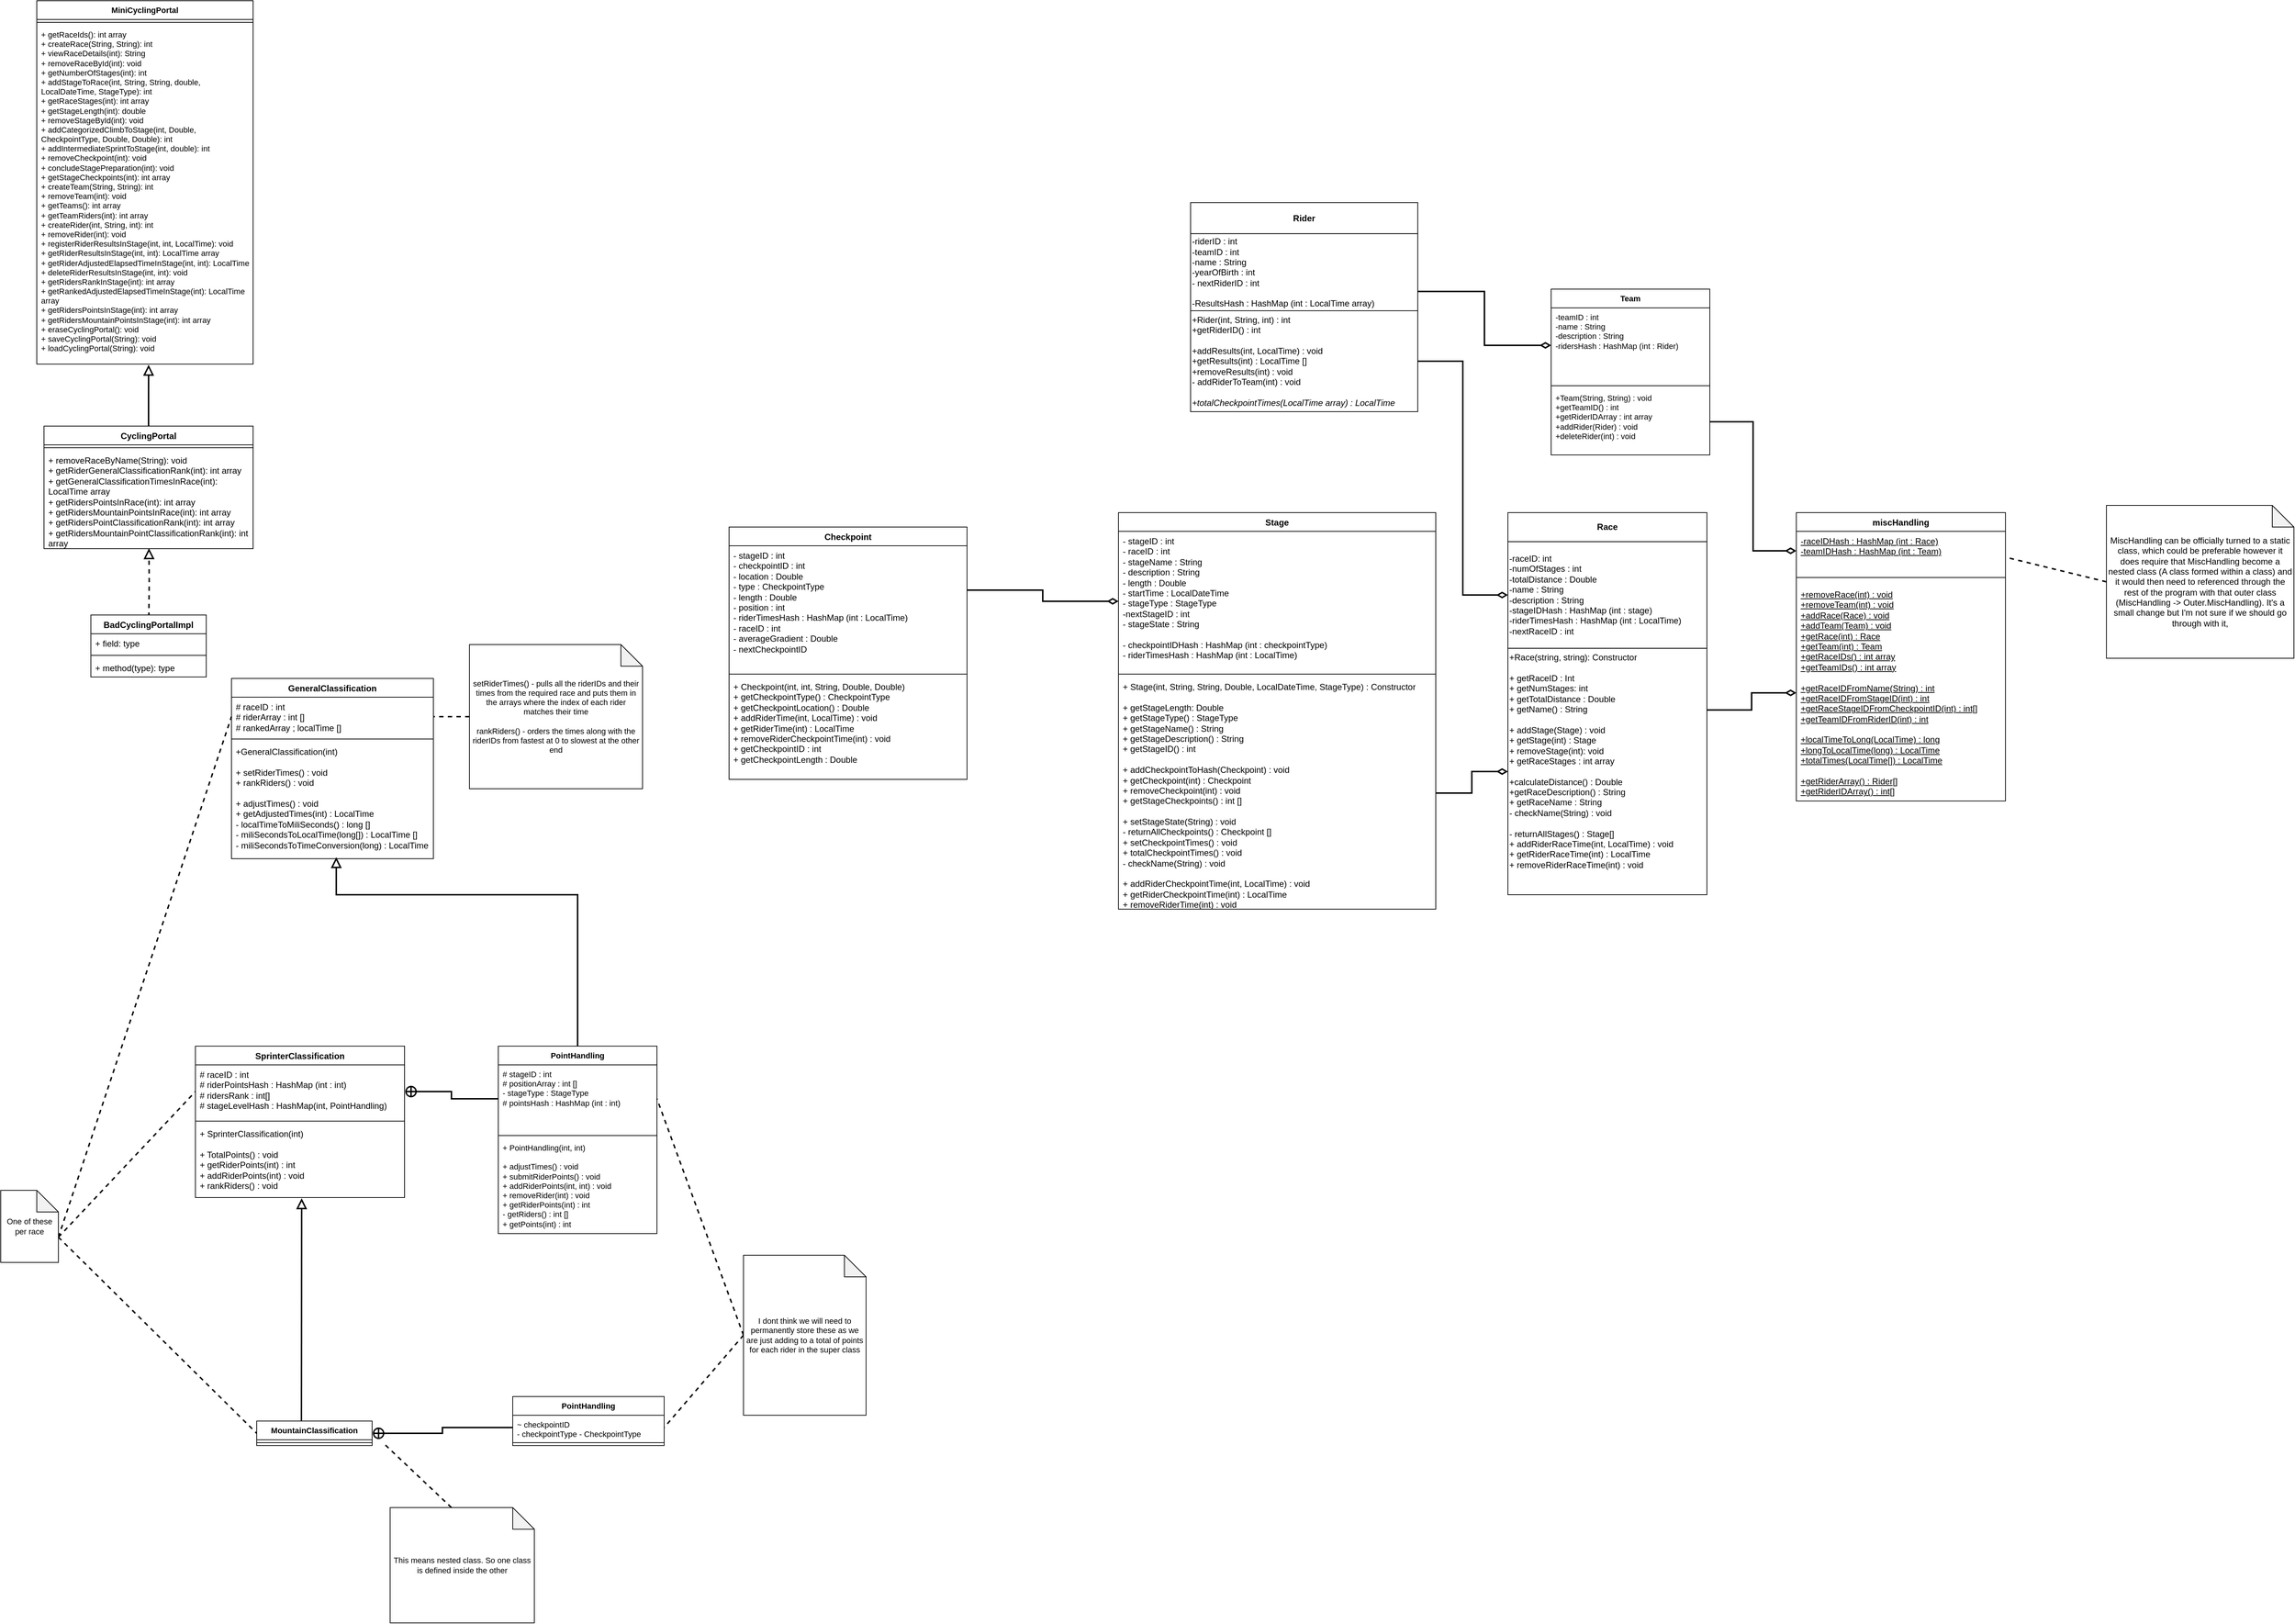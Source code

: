 <mxfile version="24.2.2" type="github">
  <diagram name="Page-1" id="q9JYpEjFwvB6e5CxQERE">
    <mxGraphModel dx="363" dy="1661" grid="1" gridSize="10" guides="1" tooltips="1" connect="1" arrows="1" fold="1" page="1" pageScale="1" pageWidth="827" pageHeight="1169" math="0" shadow="0">
      <root>
        <mxCell id="0" />
        <mxCell id="1" parent="0" />
        <mxCell id="rqDQW1-a-PWC5fzVs6pU-1" value="CyclingPortal" style="swimlane;fontStyle=1;align=center;verticalAlign=top;childLayout=stackLayout;horizontal=1;startSize=26;horizontalStack=0;resizeParent=1;resizeParentMax=0;resizeLast=0;collapsible=1;marginBottom=0;whiteSpace=wrap;html=1;" parent="1" vertex="1">
          <mxGeometry x="870" y="-120" width="290" height="170" as="geometry" />
        </mxCell>
        <mxCell id="rqDQW1-a-PWC5fzVs6pU-3" value="" style="line;strokeWidth=1;fillColor=none;align=left;verticalAlign=middle;spacingTop=-1;spacingLeft=3;spacingRight=3;rotatable=0;labelPosition=right;points=[];portConstraint=eastwest;strokeColor=inherit;" parent="rqDQW1-a-PWC5fzVs6pU-1" vertex="1">
          <mxGeometry y="26" width="290" height="8" as="geometry" />
        </mxCell>
        <mxCell id="rqDQW1-a-PWC5fzVs6pU-4" value="+ removeRaceByName(String): void&lt;br&gt;+ getRiderGeneralClassificationRank(int): int array&lt;br&gt;+ getGeneralClassificationTimesInRace(int): LocalTime array&lt;br&gt;+ getRidersPointsInRace(int): int array&lt;br&gt;+ getRidersMountainPointsInRace(int): int array&lt;br&gt;+ getRidersPointClassificationRank(int): int array&lt;br&gt;+ getRidersMountainPointClassificationRank(int): int array" style="text;strokeColor=none;fillColor=none;align=left;verticalAlign=top;spacingLeft=4;spacingRight=4;overflow=hidden;rotatable=0;points=[[0,0.5],[1,0.5]];portConstraint=eastwest;whiteSpace=wrap;html=1;" parent="rqDQW1-a-PWC5fzVs6pU-1" vertex="1">
          <mxGeometry y="34" width="290" height="136" as="geometry" />
        </mxCell>
        <mxCell id="rqDQW1-a-PWC5fzVs6pU-15" style="edgeStyle=orthogonalEdgeStyle;rounded=0;orthogonalLoop=1;jettySize=auto;html=1;strokeColor=default;strokeWidth=2;align=center;verticalAlign=middle;fontFamily=Helvetica;fontSize=11;fontColor=default;labelBackgroundColor=default;startSize=10;endArrow=block;endFill=0;endSize=10;dashed=1;entryX=0.502;entryY=0.996;entryDx=0;entryDy=0;entryPerimeter=0;exitX=0.409;exitY=-0.029;exitDx=0;exitDy=0;exitPerimeter=0;" parent="1" target="rqDQW1-a-PWC5fzVs6pU-4" edge="1">
          <mxGeometry relative="1" as="geometry">
            <mxPoint x="1000" y="96" as="targetPoint" />
            <mxPoint x="1015.44" y="144.506" as="sourcePoint" />
          </mxGeometry>
        </mxCell>
        <mxCell id="rqDQW1-a-PWC5fzVs6pU-9" value="BadCyclingPortalImpl" style="swimlane;fontStyle=1;align=center;verticalAlign=top;childLayout=stackLayout;horizontal=1;startSize=26;horizontalStack=0;resizeParent=1;resizeParentMax=0;resizeLast=0;collapsible=1;marginBottom=0;whiteSpace=wrap;html=1;" parent="1" vertex="1">
          <mxGeometry x="935" y="142" width="160" height="86" as="geometry" />
        </mxCell>
        <mxCell id="rqDQW1-a-PWC5fzVs6pU-10" value="+ field: type" style="text;strokeColor=none;fillColor=none;align=left;verticalAlign=top;spacingLeft=4;spacingRight=4;overflow=hidden;rotatable=0;points=[[0,0.5],[1,0.5]];portConstraint=eastwest;whiteSpace=wrap;html=1;" parent="rqDQW1-a-PWC5fzVs6pU-9" vertex="1">
          <mxGeometry y="26" width="160" height="26" as="geometry" />
        </mxCell>
        <mxCell id="rqDQW1-a-PWC5fzVs6pU-11" value="" style="line;strokeWidth=1;fillColor=none;align=left;verticalAlign=middle;spacingTop=-1;spacingLeft=3;spacingRight=3;rotatable=0;labelPosition=right;points=[];portConstraint=eastwest;strokeColor=inherit;" parent="rqDQW1-a-PWC5fzVs6pU-9" vertex="1">
          <mxGeometry y="52" width="160" height="8" as="geometry" />
        </mxCell>
        <mxCell id="rqDQW1-a-PWC5fzVs6pU-12" value="+ method(type): type" style="text;strokeColor=none;fillColor=none;align=left;verticalAlign=top;spacingLeft=4;spacingRight=4;overflow=hidden;rotatable=0;points=[[0,0.5],[1,0.5]];portConstraint=eastwest;whiteSpace=wrap;html=1;" parent="rqDQW1-a-PWC5fzVs6pU-9" vertex="1">
          <mxGeometry y="60" width="160" height="26" as="geometry" />
        </mxCell>
        <mxCell id="rqDQW1-a-PWC5fzVs6pU-17" value="MiniCyclingPortal" style="swimlane;fontStyle=1;align=center;verticalAlign=top;childLayout=stackLayout;horizontal=1;startSize=26;horizontalStack=0;resizeParent=1;resizeParentMax=0;resizeLast=0;collapsible=1;marginBottom=0;whiteSpace=wrap;html=1;fontFamily=Helvetica;fontSize=11;fontColor=default;labelBackgroundColor=default;" parent="1" vertex="1">
          <mxGeometry x="860" y="-710" width="300" height="504" as="geometry" />
        </mxCell>
        <mxCell id="rqDQW1-a-PWC5fzVs6pU-19" value="" style="line;strokeWidth=1;fillColor=none;align=left;verticalAlign=middle;spacingTop=-1;spacingLeft=3;spacingRight=3;rotatable=0;labelPosition=right;points=[];portConstraint=eastwest;strokeColor=inherit;fontFamily=Helvetica;fontSize=11;fontColor=default;labelBackgroundColor=default;" parent="rqDQW1-a-PWC5fzVs6pU-17" vertex="1">
          <mxGeometry y="26" width="300" height="8" as="geometry" />
        </mxCell>
        <mxCell id="rqDQW1-a-PWC5fzVs6pU-20" value="+ getRaceIds(): int array&lt;br&gt;+ createRace(String, String): int&lt;br&gt;+ viewRaceDetails(int): String&lt;br&gt;+ removeRaceById(int): void&lt;br&gt;+ getNumberOfStages(int): int&lt;br&gt;+ addStageToRace(int, String, String, double, LocalDateTime, StageType): int&lt;br&gt;+ getRaceStages(int): int array&lt;div&gt;+ getStageLength(int): double&lt;/div&gt;&lt;div&gt;+ removeStageById(int): void&lt;/div&gt;&lt;div&gt;+ addCategorizedClimbToStage(int, Double, CheckpointType, Double, Double): int&lt;/div&gt;&lt;div&gt;+ addIntermediateSprintToStage(int, double): int&lt;/div&gt;&lt;div&gt;+ removeCheckpoint(int): void&lt;/div&gt;&lt;div&gt;+ concludeStagePreparation(int): void&lt;/div&gt;&lt;div&gt;+ getStageCheckpoints(int): int array&lt;/div&gt;&lt;div&gt;+ createTeam(String, String): int&lt;/div&gt;&lt;div&gt;+ removeTeam(int): void&lt;/div&gt;&lt;div&gt;+ getTeams(): int array&lt;/div&gt;&lt;div&gt;+ getTeamRiders(int): int array&lt;/div&gt;&lt;div&gt;+ createRider(int, String, int): int&lt;/div&gt;&lt;div&gt;+ removeRider(int): void&lt;/div&gt;&lt;div&gt;+ registerRiderResultsInStage(int, int, LocalTime): void&lt;/div&gt;&lt;div&gt;+ getRiderResultsInStage(int, int): LocalTime array&lt;/div&gt;&lt;div&gt;+ getRiderAdjustedElapsedTimeInStage(int, int): LocalTime&lt;/div&gt;&lt;div&gt;+ deleteRiderResultsInStage(int, int): void&lt;/div&gt;&lt;div&gt;+ getRidersRankInStage(int): int array&lt;/div&gt;&lt;div&gt;+ getRankedAdjustedElapsedTimeInStage(int): LocalTime array&lt;/div&gt;&lt;div&gt;+ getRidersPointsInStage(int): int array&lt;/div&gt;&lt;div&gt;+ getRidersMountainPointsInStage(int): int array&lt;/div&gt;&lt;div&gt;+ eraseCyclingPortal(): void&lt;/div&gt;&lt;div&gt;+ saveCyclingPortal(String): void&lt;/div&gt;&lt;div&gt;+ loadCyclingPortal(String): void&lt;/div&gt;&lt;div&gt;&lt;br&gt;&lt;/div&gt;" style="text;strokeColor=none;fillColor=none;align=left;verticalAlign=top;spacingLeft=4;spacingRight=4;overflow=hidden;rotatable=0;points=[[0,0.5],[1,0.5]];portConstraint=eastwest;whiteSpace=wrap;html=1;fontFamily=Helvetica;fontSize=11;fontColor=default;labelBackgroundColor=default;" parent="rqDQW1-a-PWC5fzVs6pU-17" vertex="1">
          <mxGeometry y="34" width="300" height="470" as="geometry" />
        </mxCell>
        <mxCell id="rqDQW1-a-PWC5fzVs6pU-23" style="edgeStyle=orthogonalEdgeStyle;rounded=0;orthogonalLoop=1;jettySize=auto;html=1;exitX=0.5;exitY=0;exitDx=0;exitDy=0;entryX=0.517;entryY=1.002;entryDx=0;entryDy=0;entryPerimeter=0;strokeColor=default;strokeWidth=2;align=center;verticalAlign=middle;fontFamily=Helvetica;fontSize=11;fontColor=default;labelBackgroundColor=default;startSize=10;endArrow=block;endFill=0;endSize=10;" parent="1" source="rqDQW1-a-PWC5fzVs6pU-1" target="rqDQW1-a-PWC5fzVs6pU-20" edge="1">
          <mxGeometry relative="1" as="geometry" />
        </mxCell>
        <mxCell id="tfRxmP2xf75DcZiXR_N0-1" value="miscHandling" style="swimlane;fontStyle=1;align=center;verticalAlign=top;childLayout=stackLayout;horizontal=1;startSize=26;horizontalStack=0;resizeParent=1;resizeParentMax=0;resizeLast=0;collapsible=1;marginBottom=0;whiteSpace=wrap;html=1;" parent="1" vertex="1">
          <mxGeometry x="3300" width="290" height="400" as="geometry" />
        </mxCell>
        <mxCell id="tfRxmP2xf75DcZiXR_N0-2" value="&lt;u&gt;-raceIDHash : HashMap (int : Race)&lt;br&gt;-teamIDHash : HashMap (int : Team)&lt;/u&gt;" style="text;strokeColor=none;fillColor=none;align=left;verticalAlign=top;spacingLeft=4;spacingRight=4;overflow=hidden;rotatable=0;points=[[0,0.5],[1,0.5]];portConstraint=eastwest;whiteSpace=wrap;html=1;" parent="tfRxmP2xf75DcZiXR_N0-1" vertex="1">
          <mxGeometry y="26" width="290" height="54" as="geometry" />
        </mxCell>
        <mxCell id="tfRxmP2xf75DcZiXR_N0-3" value="" style="line;strokeWidth=1;fillColor=none;align=left;verticalAlign=middle;spacingTop=-1;spacingLeft=3;spacingRight=3;rotatable=0;labelPosition=right;points=[];portConstraint=eastwest;strokeColor=inherit;" parent="tfRxmP2xf75DcZiXR_N0-1" vertex="1">
          <mxGeometry y="80" width="290" height="20" as="geometry" />
        </mxCell>
        <mxCell id="tfRxmP2xf75DcZiXR_N0-4" value="&lt;div&gt;&lt;u style=&quot;background-color: initial;&quot;&gt;+removeRace(int) : void&lt;/u&gt;&lt;br&gt;&lt;/div&gt;&lt;u&gt;+removeTeam(int) : void&lt;br&gt;+addRace(Race) : void&lt;br&gt;+addTeam(Team) : void&lt;/u&gt;&lt;div&gt;&lt;u&gt;+getRace(int) : Race&lt;/u&gt;&lt;u&gt;&lt;br&gt;&lt;/u&gt;&lt;div&gt;&lt;u&gt;+getTeam(int) : Team&lt;br&gt;&lt;/u&gt;&lt;/div&gt;&lt;div&gt;&lt;u&gt;+getRaceIDs() : int array&lt;/u&gt;&lt;/div&gt;&lt;div&gt;&lt;u&gt;+getTeamIDs() : int array&lt;/u&gt;&lt;/div&gt;&lt;div&gt;&lt;u&gt;&lt;br&gt;&lt;/u&gt;&lt;/div&gt;&lt;div&gt;&lt;u&gt;+getRaceIDFromName(String) : int&lt;br&gt;&lt;/u&gt;&lt;/div&gt;&lt;div&gt;&lt;u&gt;+getRaceIDFromStageID(int) : int&lt;/u&gt;&lt;/div&gt;&lt;div&gt;&lt;u&gt;+getRaceStageIDFromCheckpointID(int) : int[]&lt;/u&gt;&lt;/div&gt;&lt;div&gt;&lt;u&gt;+getTeamIDFromRiderID(int) : int&lt;/u&gt;&lt;/div&gt;&lt;div&gt;&lt;u&gt;&lt;br&gt;&lt;/u&gt;&lt;/div&gt;&lt;div&gt;&lt;u&gt;+localTimeToLong(LocalTime) : long&lt;/u&gt;&lt;/div&gt;&lt;div&gt;&lt;u&gt;+longToLocalTime(long) : LocalTime&lt;/u&gt;&lt;/div&gt;&lt;div&gt;&lt;u&gt;+totalTimes(LocalTime[]) : LocalTime&lt;/u&gt;&lt;/div&gt;&lt;div&gt;&lt;u&gt;&lt;br&gt;&lt;/u&gt;&lt;/div&gt;&lt;div&gt;&lt;u&gt;+getRiderArray() : Rider[]&lt;/u&gt;&lt;/div&gt;&lt;div&gt;&lt;u&gt;+getRiderIDArray() : int[]&lt;/u&gt;&lt;/div&gt;&lt;div&gt;&lt;br&gt;&lt;/div&gt;&lt;/div&gt;" style="text;strokeColor=none;fillColor=none;align=left;verticalAlign=top;spacingLeft=4;spacingRight=4;overflow=hidden;rotatable=0;points=[[0,0.5],[1,0.5]];portConstraint=eastwest;whiteSpace=wrap;html=1;" parent="tfRxmP2xf75DcZiXR_N0-1" vertex="1">
          <mxGeometry y="100" width="290" height="300" as="geometry" />
        </mxCell>
        <mxCell id="tfRxmP2xf75DcZiXR_N0-5" value="" style="group" parent="1" vertex="1" connectable="0">
          <mxGeometry x="2900" width="276" height="530" as="geometry" />
        </mxCell>
        <mxCell id="tfRxmP2xf75DcZiXR_N0-6" value="&lt;b&gt;Race&lt;/b&gt;" style="rounded=0;whiteSpace=wrap;html=1;" parent="tfRxmP2xf75DcZiXR_N0-5" vertex="1">
          <mxGeometry width="276.0" height="40.345" as="geometry" />
        </mxCell>
        <mxCell id="tfRxmP2xf75DcZiXR_N0-7" value="-raceID: int&lt;br&gt;&lt;div&gt;-numOfStages : int&lt;br&gt;&lt;/div&gt;&lt;div&gt;-totalDistance : Double&lt;br&gt;&lt;/div&gt;&lt;div&gt;-name : String&lt;br&gt;&lt;/div&gt;&lt;div&gt;-description : String&lt;br&gt;&lt;/div&gt;&lt;div&gt;-stageIDHash : HashMap (int : stage)&lt;br&gt;&lt;/div&gt;&lt;div&gt;-riderTimesHash : HashMap (int : LocalTime)&lt;/div&gt;&lt;div&gt;-nextRaceID : int&lt;br&gt;&lt;/div&gt;" style="rounded=0;whiteSpace=wrap;html=1;align=left;" parent="tfRxmP2xf75DcZiXR_N0-5" vertex="1">
          <mxGeometry y="40.345" width="276.0" height="147.931" as="geometry" />
        </mxCell>
        <mxCell id="tfRxmP2xf75DcZiXR_N0-8" value="&lt;div&gt;&lt;br&gt;&lt;/div&gt;+Race(string, string): Constructor&lt;div&gt;&lt;br&gt;&lt;div align=&quot;left&quot;&gt;+ getRaceID : Int &lt;br&gt;&lt;/div&gt;&lt;div align=&quot;left&quot;&gt;+ getNumStages: int&lt;/div&gt;&lt;div align=&quot;left&quot;&gt;+ getTotalDistance : Double&lt;br&gt;&lt;/div&gt;&lt;div align=&quot;left&quot;&gt;+ getName() : String&lt;/div&gt;&lt;div align=&quot;left&quot;&gt;&lt;br&gt;&lt;/div&gt;&lt;div&gt;+ addStage(Stage) : void&lt;br&gt;&lt;/div&gt;&lt;div&gt;+ getStage(int) : Stage&lt;/div&gt;&lt;div&gt;+ removeStage(int): void&lt;br&gt;&lt;/div&gt;&lt;div&gt;+ getRaceStages : int array&lt;/div&gt;&lt;div&gt;&lt;br&gt;&lt;/div&gt;&lt;div&gt;+calculateDistance() : Double&lt;/div&gt;&lt;div&gt;+getRaceDescription() : String&lt;/div&gt;&lt;div&gt;+ getRaceName : String&lt;/div&gt;&lt;div&gt;- checkName(String) : void&lt;/div&gt;&lt;div&gt;&lt;br&gt;&lt;/div&gt;&lt;div&gt;- returnAllStages() : Stage[]&lt;br&gt;&lt;/div&gt;&lt;div&gt;+ addRiderRaceTime(int, LocalTime) : void&lt;/div&gt;&lt;div&gt;+ getRiderRaceTime(int) : LocalTime&lt;/div&gt;&lt;div&gt;+ removeRiderRaceTime(int) : void&lt;/div&gt;&lt;div&gt;&lt;br&gt;&lt;/div&gt;&lt;div&gt;&lt;br&gt;&lt;/div&gt;&lt;div&gt;&lt;br&gt;&lt;/div&gt;&lt;/div&gt;" style="rounded=0;whiteSpace=wrap;html=1;align=left;" parent="tfRxmP2xf75DcZiXR_N0-5" vertex="1">
          <mxGeometry y="188.28" width="276" height="341.72" as="geometry" />
        </mxCell>
        <mxCell id="tfRxmP2xf75DcZiXR_N0-10" value="Stage" style="swimlane;fontStyle=1;align=center;verticalAlign=top;childLayout=stackLayout;horizontal=1;startSize=26;horizontalStack=0;resizeParent=1;resizeParentMax=0;resizeLast=0;collapsible=1;marginBottom=0;whiteSpace=wrap;html=1;" parent="1" vertex="1">
          <mxGeometry x="2360" width="440" height="550" as="geometry" />
        </mxCell>
        <mxCell id="tfRxmP2xf75DcZiXR_N0-11" value="&lt;div&gt;- stageID : int&lt;br&gt;&lt;/div&gt;&lt;div&gt;- raceID : int&lt;br&gt;&lt;/div&gt;&lt;div&gt;- stageName : String&lt;br&gt;&lt;/div&gt;&lt;div&gt;- description : String&lt;br&gt;&lt;/div&gt;&lt;div&gt;- length : Double&lt;br&gt;&lt;/div&gt;&lt;div&gt;- startTime : LocalDateTime&lt;br&gt;&lt;/div&gt;&lt;div&gt;- stageType : StageType&lt;/div&gt;&lt;div&gt;-nextStageID : int&lt;/div&gt;&lt;div&gt;- stageState : String&lt;br&gt;&lt;/div&gt;&lt;div&gt;&lt;br&gt;&lt;/div&gt;&lt;div&gt;- checkpointIDHash : HashMap (int : checkpointType)&lt;br&gt;&lt;/div&gt;&lt;div&gt;- riderTimesHash : HashMap (int : LocalTime)&lt;/div&gt;" style="text;strokeColor=none;fillColor=none;align=left;verticalAlign=top;spacingLeft=4;spacingRight=4;overflow=hidden;rotatable=0;points=[[0,0.5],[1,0.5]];portConstraint=eastwest;whiteSpace=wrap;html=1;" parent="tfRxmP2xf75DcZiXR_N0-10" vertex="1">
          <mxGeometry y="26" width="440" height="194" as="geometry" />
        </mxCell>
        <mxCell id="tfRxmP2xf75DcZiXR_N0-12" value="" style="line;strokeWidth=1;fillColor=none;align=left;verticalAlign=middle;spacingTop=-1;spacingLeft=3;spacingRight=3;rotatable=0;labelPosition=right;points=[];portConstraint=eastwest;strokeColor=inherit;" parent="tfRxmP2xf75DcZiXR_N0-10" vertex="1">
          <mxGeometry y="220" width="440" height="8" as="geometry" />
        </mxCell>
        <mxCell id="tfRxmP2xf75DcZiXR_N0-13" value="&lt;div&gt;+ Stage(int, String, String, Double, LocalDateTime, StageType) : Constructor&lt;/div&gt;&lt;div&gt;&lt;br&gt;&lt;/div&gt;&lt;div&gt;+ getStageLength: Double&lt;/div&gt;&lt;div&gt;+ getStageType() : StageType&lt;/div&gt;&lt;div&gt;+ getStageName() : String&lt;/div&gt;&lt;div&gt;+ getStageDescription() : String&lt;/div&gt;&lt;div&gt;+ getStageID() : int&lt;br&gt;&lt;/div&gt;&lt;div&gt;&lt;br&gt;&lt;/div&gt;&lt;div&gt;+ addCheckpointToHash(Checkpoint) : void&lt;/div&gt;&lt;div&gt;+ getCheckpoint(int) : Checkpoint&lt;/div&gt;&lt;div&gt;+ removeCheckpoint(int) : void&lt;/div&gt;&lt;div&gt;+ getStageCheckpoints() : int []&lt;/div&gt;&lt;div&gt;&lt;br&gt;&lt;/div&gt;&lt;div&gt;+ setStageState(String) : void&lt;br&gt;&lt;/div&gt;&lt;div&gt;- returnAllCheckpoints() : Checkpoint []&lt;/div&gt;&lt;div&gt;+ setCheckpointTimes() : void&lt;/div&gt;&lt;div&gt;+ totalCheckpointTimes() : void&lt;/div&gt;&lt;div&gt;- checkName(String) : void&lt;br&gt;&lt;div&gt;&lt;br&gt;&lt;/div&gt;&lt;div&gt;+ addRiderCheckpointTime(int, LocalTime) : void&lt;/div&gt;&lt;div&gt;+ getRiderCheckpointTime(int) : LocalTime&lt;/div&gt;&lt;div&gt;+ removeRiderTime(int) : void&lt;/div&gt;&lt;/div&gt;" style="text;strokeColor=none;fillColor=none;align=left;verticalAlign=top;spacingLeft=4;spacingRight=4;overflow=hidden;rotatable=0;points=[[0,0.5],[1,0.5]];portConstraint=eastwest;whiteSpace=wrap;html=1;" parent="tfRxmP2xf75DcZiXR_N0-10" vertex="1">
          <mxGeometry y="228" width="440" height="322" as="geometry" />
        </mxCell>
        <mxCell id="tfRxmP2xf75DcZiXR_N0-14" style="edgeStyle=orthogonalEdgeStyle;rounded=0;orthogonalLoop=1;jettySize=auto;html=1;exitX=1;exitY=0.5;exitDx=0;exitDy=0;entryX=0;entryY=0.5;entryDx=0;entryDy=0;strokeColor=default;strokeWidth=2;align=center;verticalAlign=middle;fontFamily=Helvetica;fontSize=11;fontColor=default;labelBackgroundColor=default;startSize=10;endArrow=diamondThin;endFill=0;endSize=10;" parent="1" source="tfRxmP2xf75DcZiXR_N0-13" target="tfRxmP2xf75DcZiXR_N0-8" edge="1">
          <mxGeometry relative="1" as="geometry" />
        </mxCell>
        <mxCell id="tfRxmP2xf75DcZiXR_N0-22" style="edgeStyle=orthogonalEdgeStyle;rounded=0;orthogonalLoop=1;jettySize=auto;html=1;exitX=1;exitY=0.25;exitDx=0;exitDy=0;entryX=0;entryY=0.5;entryDx=0;entryDy=0;strokeColor=default;strokeWidth=2;align=center;verticalAlign=middle;fontFamily=Helvetica;fontSize=11;fontColor=default;labelBackgroundColor=default;startSize=10;endArrow=diamondThin;endFill=0;endSize=10;" parent="1" source="tfRxmP2xf75DcZiXR_N0-24" target="tfRxmP2xf75DcZiXR_N0-11" edge="1">
          <mxGeometry relative="1" as="geometry">
            <mxPoint x="2157" y="52.5" as="sourcePoint" />
          </mxGeometry>
        </mxCell>
        <mxCell id="tfRxmP2xf75DcZiXR_N0-24" value="Checkpoint" style="swimlane;fontStyle=1;align=center;verticalAlign=top;childLayout=stackLayout;horizontal=1;startSize=26;horizontalStack=0;resizeParent=1;resizeParentMax=0;resizeLast=0;collapsible=1;marginBottom=0;whiteSpace=wrap;html=1;" parent="1" vertex="1">
          <mxGeometry x="1820" y="20" width="330" height="350" as="geometry" />
        </mxCell>
        <mxCell id="tfRxmP2xf75DcZiXR_N0-25" value="&lt;div&gt;- stageID : int&lt;br&gt;&lt;/div&gt;&lt;div&gt;- checkpointID : int&lt;br&gt;&lt;/div&gt;&lt;div&gt;- location : Double&lt;br&gt;&lt;/div&gt;&lt;div&gt;- type : CheckpointType&lt;br&gt;&lt;/div&gt;&lt;div&gt;- length : Double&lt;/div&gt;&lt;div&gt;- position : int&lt;/div&gt;&lt;div&gt;- riderTimesHash : HashMap (int : LocalTime)&lt;/div&gt;&lt;div&gt;- raceID : int&lt;/div&gt;&lt;div&gt;- averageGradient : Double &lt;br&gt;&lt;/div&gt;&lt;div&gt;- nextCheckpointID&lt;br&gt;&lt;/div&gt;" style="text;strokeColor=none;fillColor=none;align=left;verticalAlign=top;spacingLeft=4;spacingRight=4;overflow=hidden;rotatable=0;points=[[0,0.5],[1,0.5]];portConstraint=eastwest;whiteSpace=wrap;html=1;" parent="tfRxmP2xf75DcZiXR_N0-24" vertex="1">
          <mxGeometry y="26" width="330" height="174" as="geometry" />
        </mxCell>
        <mxCell id="tfRxmP2xf75DcZiXR_N0-26" value="" style="line;strokeWidth=1;fillColor=none;align=left;verticalAlign=middle;spacingTop=-1;spacingLeft=3;spacingRight=3;rotatable=0;labelPosition=right;points=[];portConstraint=eastwest;strokeColor=inherit;" parent="tfRxmP2xf75DcZiXR_N0-24" vertex="1">
          <mxGeometry y="200" width="330" height="8" as="geometry" />
        </mxCell>
        <mxCell id="tfRxmP2xf75DcZiXR_N0-27" value="+ Checkpoint(int, int, String, Double, Double)&lt;div&gt;+ getCheckpointType() : CheckpointType&lt;/div&gt;&lt;div&gt;+ getCheckpointLocation() : Double&lt;/div&gt;&lt;div&gt;+ addRiderTime(int, LocalTime) : void&lt;/div&gt;&lt;div&gt;+ getRiderTime(int) : LocalTime&lt;/div&gt;&lt;div&gt;+ removeRiderCheckpointTime(int) : void&lt;/div&gt;&lt;div&gt;+ getCheckpointID : int&lt;/div&gt;&lt;div&gt;+ getCheckpointLength : Double&lt;/div&gt;&lt;div&gt;&lt;br&gt;&lt;/div&gt;" style="text;strokeColor=none;fillColor=none;align=left;verticalAlign=top;spacingLeft=4;spacingRight=4;overflow=hidden;rotatable=0;points=[[0,0.5],[1,0.5]];portConstraint=eastwest;whiteSpace=wrap;html=1;" parent="tfRxmP2xf75DcZiXR_N0-24" vertex="1">
          <mxGeometry y="208" width="330" height="142" as="geometry" />
        </mxCell>
        <mxCell id="tfRxmP2xf75DcZiXR_N0-30" value="" style="group" parent="1" vertex="1" connectable="0">
          <mxGeometry x="2460" y="-430" width="315" height="400" as="geometry" />
        </mxCell>
        <mxCell id="tfRxmP2xf75DcZiXR_N0-31" value="&lt;b&gt;Rider&lt;/b&gt;" style="rounded=0;whiteSpace=wrap;html=1;" parent="tfRxmP2xf75DcZiXR_N0-30" vertex="1">
          <mxGeometry width="315" height="43.125" as="geometry" />
        </mxCell>
        <mxCell id="tfRxmP2xf75DcZiXR_N0-32" value="-riderID : int&lt;div&gt;-teamID : int&lt;/div&gt;&lt;div&gt;-name : String&lt;/div&gt;&lt;div&gt;-yearOfBirth : int&lt;/div&gt;&lt;div&gt;- nextRiderID : int&lt;br&gt;&lt;/div&gt;&lt;div&gt;&lt;br&gt;&lt;/div&gt;-ResultsHash : HashMap (int : LocalTime array) " style="rounded=0;whiteSpace=wrap;html=1;align=left;" parent="tfRxmP2xf75DcZiXR_N0-30" vertex="1">
          <mxGeometry y="43.13" width="315" height="106.87" as="geometry" />
        </mxCell>
        <mxCell id="tfRxmP2xf75DcZiXR_N0-33" value="&lt;div align=&quot;left&quot;&gt;+Rider(int, String, int) : int&lt;br&gt;&lt;/div&gt;&lt;div align=&quot;left&quot;&gt;+getRiderID() : int&lt;/div&gt;&lt;div align=&quot;left&quot;&gt;&lt;br&gt;&lt;/div&gt;+addResults(int, LocalTime) : void&lt;br&gt;+getResults(int) : LocalTime []&lt;div&gt;&lt;div&gt;+removeResults(int) : void&lt;/div&gt;&lt;div&gt;- addRiderToTeam(int) : void&lt;br&gt;&lt;/div&gt;&lt;div&gt;&lt;br&gt;&lt;/div&gt;&lt;div&gt;&lt;i&gt;+totalCheckpointTimes(LocalTime array) : LocalTime&lt;/i&gt;&lt;/div&gt;&lt;/div&gt;" style="rounded=0;whiteSpace=wrap;html=1;align=left;" parent="tfRxmP2xf75DcZiXR_N0-30" vertex="1">
          <mxGeometry y="150" width="315" height="140" as="geometry" />
        </mxCell>
        <mxCell id="tfRxmP2xf75DcZiXR_N0-35" value="Team" style="swimlane;fontStyle=1;align=center;verticalAlign=top;childLayout=stackLayout;horizontal=1;startSize=26;horizontalStack=0;resizeParent=1;resizeParentMax=0;resizeLast=0;collapsible=1;marginBottom=0;whiteSpace=wrap;html=1;fontFamily=Helvetica;fontSize=11;fontColor=default;labelBackgroundColor=default;" parent="1" vertex="1">
          <mxGeometry x="2960" y="-310" width="220" height="230" as="geometry" />
        </mxCell>
        <mxCell id="tfRxmP2xf75DcZiXR_N0-36" value="-teamID : int&lt;br&gt;-name : String&lt;br&gt;-description : String&lt;br&gt;-ridersHash : HashMap (int : Rider)&lt;br&gt;&lt;div&gt;&lt;br&gt;&lt;/div&gt;" style="text;strokeColor=none;fillColor=none;align=left;verticalAlign=top;spacingLeft=4;spacingRight=4;overflow=hidden;rotatable=0;points=[[0,0.5],[1,0.5]];portConstraint=eastwest;whiteSpace=wrap;html=1;fontFamily=Helvetica;fontSize=11;fontColor=default;labelBackgroundColor=default;" parent="tfRxmP2xf75DcZiXR_N0-35" vertex="1">
          <mxGeometry y="26" width="220" height="104" as="geometry" />
        </mxCell>
        <mxCell id="tfRxmP2xf75DcZiXR_N0-37" value="" style="line;strokeWidth=1;fillColor=none;align=left;verticalAlign=middle;spacingTop=-1;spacingLeft=3;spacingRight=3;rotatable=0;labelPosition=right;points=[];portConstraint=eastwest;strokeColor=inherit;fontFamily=Helvetica;fontSize=11;fontColor=default;labelBackgroundColor=default;" parent="tfRxmP2xf75DcZiXR_N0-35" vertex="1">
          <mxGeometry y="130" width="220" height="8" as="geometry" />
        </mxCell>
        <mxCell id="tfRxmP2xf75DcZiXR_N0-38" value="+Team(String, String) : void&lt;div&gt;+getTeamID() : int&lt;br&gt;+getRiderIDArray : int array&lt;br&gt;+addRider(Rider) : void&lt;br&gt;+deleteRider(int) : void&lt;div&gt;&lt;br&gt;&lt;/div&gt;&lt;/div&gt;" style="text;strokeColor=none;fillColor=none;align=left;verticalAlign=top;spacingLeft=4;spacingRight=4;overflow=hidden;rotatable=0;points=[[0,0.5],[1,0.5]];portConstraint=eastwest;whiteSpace=wrap;html=1;fontFamily=Helvetica;fontSize=11;fontColor=default;labelBackgroundColor=default;" parent="tfRxmP2xf75DcZiXR_N0-35" vertex="1">
          <mxGeometry y="138" width="220" height="92" as="geometry" />
        </mxCell>
        <mxCell id="tfRxmP2xf75DcZiXR_N0-39" style="edgeStyle=orthogonalEdgeStyle;rounded=0;orthogonalLoop=1;jettySize=auto;html=1;exitX=1;exitY=0.75;exitDx=0;exitDy=0;entryX=0;entryY=0.5;entryDx=0;entryDy=0;strokeColor=default;strokeWidth=2;align=center;verticalAlign=middle;fontFamily=Helvetica;fontSize=11;fontColor=default;labelBackgroundColor=default;startSize=10;endArrow=diamondThin;endFill=0;endSize=10;" parent="1" source="tfRxmP2xf75DcZiXR_N0-32" target="tfRxmP2xf75DcZiXR_N0-36" edge="1">
          <mxGeometry relative="1" as="geometry" />
        </mxCell>
        <mxCell id="tfRxmP2xf75DcZiXR_N0-42" style="edgeStyle=orthogonalEdgeStyle;rounded=0;orthogonalLoop=1;jettySize=auto;html=1;exitX=1;exitY=0.25;exitDx=0;exitDy=0;entryX=0;entryY=0.5;entryDx=0;entryDy=0;strokeColor=default;strokeWidth=2;align=center;verticalAlign=middle;fontFamily=Helvetica;fontSize=11;fontColor=default;labelBackgroundColor=default;startSize=10;endArrow=diamondThin;endFill=0;endSize=10;" parent="1" source="tfRxmP2xf75DcZiXR_N0-8" target="tfRxmP2xf75DcZiXR_N0-4" edge="1">
          <mxGeometry relative="1" as="geometry" />
        </mxCell>
        <mxCell id="tfRxmP2xf75DcZiXR_N0-43" style="edgeStyle=orthogonalEdgeStyle;rounded=0;orthogonalLoop=1;jettySize=auto;html=1;exitX=1;exitY=0.5;exitDx=0;exitDy=0;strokeColor=default;strokeWidth=2;align=center;verticalAlign=middle;fontFamily=Helvetica;fontSize=11;fontColor=default;labelBackgroundColor=default;startSize=10;endArrow=diamondThin;endFill=0;endSize=10;entryX=0;entryY=0.5;entryDx=0;entryDy=0;" parent="1" source="tfRxmP2xf75DcZiXR_N0-33" target="tfRxmP2xf75DcZiXR_N0-7" edge="1">
          <mxGeometry relative="1" as="geometry">
            <mxPoint x="2870.0" y="60" as="targetPoint" />
          </mxGeometry>
        </mxCell>
        <mxCell id="tfRxmP2xf75DcZiXR_N0-44" style="edgeStyle=orthogonalEdgeStyle;rounded=0;orthogonalLoop=1;jettySize=auto;html=1;exitX=1;exitY=0.5;exitDx=0;exitDy=0;entryX=0;entryY=0.5;entryDx=0;entryDy=0;strokeColor=default;strokeWidth=2;align=center;verticalAlign=middle;fontFamily=Helvetica;fontSize=11;fontColor=default;labelBackgroundColor=default;startSize=10;endArrow=diamondThin;endFill=0;endSize=10;" parent="1" source="tfRxmP2xf75DcZiXR_N0-38" target="tfRxmP2xf75DcZiXR_N0-2" edge="1">
          <mxGeometry relative="1" as="geometry" />
        </mxCell>
        <mxCell id="mWGUqCNX3oqDIndH8GYK-1" value="MiscHandling can be officially turned to a static class, which could be preferable however it does require that MiscHandling become a nested class (A class formed within a class) and it would then need to referenced through the rest of the program with that outer class (MiscHandling -&amp;gt; Outer.MiscHandling). It&#39;s a small change but I&#39;m not sure if we should go through with it," style="shape=note;whiteSpace=wrap;html=1;backgroundOutline=1;darkOpacity=0.05;" parent="1" vertex="1">
          <mxGeometry x="3730" y="-10" width="260" height="212" as="geometry" />
        </mxCell>
        <mxCell id="mWGUqCNX3oqDIndH8GYK-3" style="rounded=0;orthogonalLoop=1;jettySize=auto;html=1;exitX=0;exitY=0.5;exitDx=0;exitDy=0;exitPerimeter=0;entryX=1.01;entryY=0.676;entryDx=0;entryDy=0;entryPerimeter=0;strokeColor=default;strokeWidth=2;align=center;verticalAlign=middle;fontFamily=Helvetica;fontSize=11;fontColor=default;labelBackgroundColor=default;startSize=10;endArrow=none;endFill=0;endSize=10;dashed=1;" parent="1" source="mWGUqCNX3oqDIndH8GYK-1" target="tfRxmP2xf75DcZiXR_N0-2" edge="1">
          <mxGeometry relative="1" as="geometry" />
        </mxCell>
        <mxCell id="award6y_DOidWldGOrNe-6" value="SprinterClassification" style="swimlane;fontStyle=1;align=center;verticalAlign=top;childLayout=stackLayout;horizontal=1;startSize=26;horizontalStack=0;resizeParent=1;resizeParentMax=0;resizeLast=0;collapsible=1;marginBottom=0;whiteSpace=wrap;html=1;" parent="1" vertex="1">
          <mxGeometry x="1080" y="740" width="290" height="210" as="geometry" />
        </mxCell>
        <mxCell id="award6y_DOidWldGOrNe-7" value="&lt;div&gt;# raceID : int&lt;/div&gt;# riderPointsHash : HashMap (int : int)&lt;div&gt;# ridersRank : int[]&lt;/div&gt;&lt;div&gt;# stageLevelHash : HashMap(int, PointHandling)&lt;br&gt;&lt;/div&gt;" style="text;strokeColor=none;fillColor=none;align=left;verticalAlign=top;spacingLeft=4;spacingRight=4;overflow=hidden;rotatable=0;points=[[0,0.5],[1,0.5]];portConstraint=eastwest;whiteSpace=wrap;html=1;" parent="award6y_DOidWldGOrNe-6" vertex="1">
          <mxGeometry y="26" width="290" height="74" as="geometry" />
        </mxCell>
        <mxCell id="award6y_DOidWldGOrNe-8" value="" style="line;strokeWidth=1;fillColor=none;align=left;verticalAlign=middle;spacingTop=-1;spacingLeft=3;spacingRight=3;rotatable=0;labelPosition=right;points=[];portConstraint=eastwest;strokeColor=inherit;" parent="award6y_DOidWldGOrNe-6" vertex="1">
          <mxGeometry y="100" width="290" height="8" as="geometry" />
        </mxCell>
        <mxCell id="award6y_DOidWldGOrNe-9" value="&lt;div&gt;+ SprinterClassification(int)&lt;br&gt;&lt;/div&gt;&lt;div&gt;&lt;br&gt;&lt;/div&gt;&lt;div&gt;+ TotalPoints() : void&lt;/div&gt;&lt;div&gt;+ getRiderPoints(int) : int&lt;/div&gt;&lt;div&gt;+ addRiderPoints(int) : void&lt;/div&gt;+ rankRiders() : void" style="text;strokeColor=none;fillColor=none;align=left;verticalAlign=top;spacingLeft=4;spacingRight=4;overflow=hidden;rotatable=0;points=[[0,0.5],[1,0.5]];portConstraint=eastwest;whiteSpace=wrap;html=1;" parent="award6y_DOidWldGOrNe-6" vertex="1">
          <mxGeometry y="108" width="290" height="102" as="geometry" />
        </mxCell>
        <mxCell id="award6y_DOidWldGOrNe-10" style="edgeStyle=orthogonalEdgeStyle;rounded=0;orthogonalLoop=1;jettySize=auto;html=1;exitX=0.5;exitY=0;exitDx=0;exitDy=0;entryX=0.519;entryY=0.987;entryDx=0;entryDy=0;entryPerimeter=0;strokeColor=default;strokeWidth=2;align=center;verticalAlign=middle;fontFamily=Helvetica;fontSize=11;fontColor=default;labelBackgroundColor=default;startSize=10;endArrow=block;endFill=0;endSize=10;" parent="1" source="award6y_DOidWldGOrNe-16" target="award6y_DOidWldGOrNe-4" edge="1">
          <mxGeometry relative="1" as="geometry">
            <Array as="points">
              <mxPoint x="1610" y="530" />
              <mxPoint x="1275" y="530" />
            </Array>
          </mxGeometry>
        </mxCell>
        <mxCell id="award6y_DOidWldGOrNe-11" value="MountainClassification" style="swimlane;fontStyle=1;align=center;verticalAlign=top;childLayout=stackLayout;horizontal=1;startSize=26;horizontalStack=0;resizeParent=1;resizeParentMax=0;resizeLast=0;collapsible=1;marginBottom=0;whiteSpace=wrap;html=1;fontFamily=Helvetica;fontSize=11;fontColor=default;labelBackgroundColor=default;" parent="1" vertex="1">
          <mxGeometry x="1165" y="1260" width="160" height="34" as="geometry" />
        </mxCell>
        <mxCell id="award6y_DOidWldGOrNe-13" value="" style="line;strokeWidth=1;fillColor=none;align=left;verticalAlign=middle;spacingTop=-1;spacingLeft=3;spacingRight=3;rotatable=0;labelPosition=right;points=[];portConstraint=eastwest;strokeColor=inherit;fontFamily=Helvetica;fontSize=11;fontColor=default;labelBackgroundColor=default;" parent="award6y_DOidWldGOrNe-11" vertex="1">
          <mxGeometry y="26" width="160" height="8" as="geometry" />
        </mxCell>
        <mxCell id="award6y_DOidWldGOrNe-16" value="PointHandling" style="swimlane;fontStyle=1;align=center;verticalAlign=top;childLayout=stackLayout;horizontal=1;startSize=26;horizontalStack=0;resizeParent=1;resizeParentMax=0;resizeLast=0;collapsible=1;marginBottom=0;whiteSpace=wrap;html=1;fontFamily=Helvetica;fontSize=11;fontColor=default;labelBackgroundColor=default;" parent="1" vertex="1">
          <mxGeometry x="1500" y="740" width="220" height="260" as="geometry" />
        </mxCell>
        <mxCell id="award6y_DOidWldGOrNe-17" value="# stageID : int&lt;div&gt;# positionArray : int [] &lt;br&gt;&lt;/div&gt;&lt;div&gt;- stageType : StageType&lt;/div&gt;&lt;div&gt;# pointsHash : HashMap (int : int)&lt;/div&gt;" style="text;strokeColor=none;fillColor=none;align=left;verticalAlign=top;spacingLeft=4;spacingRight=4;overflow=hidden;rotatable=0;points=[[0,0.5],[1,0.5]];portConstraint=eastwest;whiteSpace=wrap;html=1;fontFamily=Helvetica;fontSize=11;fontColor=default;labelBackgroundColor=default;" parent="award6y_DOidWldGOrNe-16" vertex="1">
          <mxGeometry y="26" width="220" height="94" as="geometry" />
        </mxCell>
        <mxCell id="award6y_DOidWldGOrNe-18" value="" style="line;strokeWidth=1;fillColor=none;align=left;verticalAlign=middle;spacingTop=-1;spacingLeft=3;spacingRight=3;rotatable=0;labelPosition=right;points=[];portConstraint=eastwest;strokeColor=inherit;fontFamily=Helvetica;fontSize=11;fontColor=default;labelBackgroundColor=default;" parent="award6y_DOidWldGOrNe-16" vertex="1">
          <mxGeometry y="120" width="220" height="8" as="geometry" />
        </mxCell>
        <mxCell id="award6y_DOidWldGOrNe-19" value="&lt;div&gt;+ PointHandling(int, int)&lt;br&gt;&lt;/div&gt;&lt;div&gt;&lt;br&gt;&lt;/div&gt;&lt;div&gt;+ adjustTimes() : void&lt;/div&gt;&lt;div&gt;+ submitRiderPoints() : void&lt;br&gt;&lt;div&gt;&lt;div&gt;+ addRiderPoints(int, int) : void&lt;div&gt;+ removeRider(int) : void&lt;/div&gt;&lt;/div&gt;&lt;/div&gt;&lt;div&gt;+ getRiderPoints(int) : int&lt;/div&gt;&lt;div&gt;- getRiders() : int []&lt;/div&gt;&lt;div&gt;+ getPoints(int) : int&lt;br&gt;&lt;/div&gt;&lt;/div&gt;" style="text;strokeColor=none;fillColor=none;align=left;verticalAlign=top;spacingLeft=4;spacingRight=4;overflow=hidden;rotatable=0;points=[[0,0.5],[1,0.5]];portConstraint=eastwest;whiteSpace=wrap;html=1;fontFamily=Helvetica;fontSize=11;fontColor=default;labelBackgroundColor=default;" parent="award6y_DOidWldGOrNe-16" vertex="1">
          <mxGeometry y="128" width="220" height="132" as="geometry" />
        </mxCell>
        <mxCell id="award6y_DOidWldGOrNe-21" style="edgeStyle=orthogonalEdgeStyle;rounded=0;orthogonalLoop=1;jettySize=auto;html=1;exitX=0;exitY=0.5;exitDx=0;exitDy=0;entryX=1;entryY=0.5;entryDx=0;entryDy=0;strokeColor=default;strokeWidth=2;align=center;verticalAlign=middle;fontFamily=Helvetica;fontSize=11;fontColor=default;labelBackgroundColor=default;startSize=10;endArrow=circlePlus;endFill=0;endSize=5;" parent="1" source="award6y_DOidWldGOrNe-17" target="award6y_DOidWldGOrNe-7" edge="1">
          <mxGeometry relative="1" as="geometry" />
        </mxCell>
        <mxCell id="award6y_DOidWldGOrNe-22" value="PointHandling" style="swimlane;fontStyle=1;align=center;verticalAlign=top;childLayout=stackLayout;horizontal=1;startSize=26;horizontalStack=0;resizeParent=1;resizeParentMax=0;resizeLast=0;collapsible=1;marginBottom=0;whiteSpace=wrap;html=1;fontFamily=Helvetica;fontSize=11;fontColor=default;labelBackgroundColor=default;" parent="1" vertex="1">
          <mxGeometry x="1520" y="1226" width="210" height="68" as="geometry" />
        </mxCell>
        <mxCell id="award6y_DOidWldGOrNe-23" value="~ checkpointID&lt;div&gt;- checkpointType - CheckpointType&lt;/div&gt;" style="text;strokeColor=none;fillColor=none;align=left;verticalAlign=top;spacingLeft=4;spacingRight=4;overflow=hidden;rotatable=0;points=[[0,0.5],[1,0.5]];portConstraint=eastwest;whiteSpace=wrap;html=1;fontFamily=Helvetica;fontSize=11;fontColor=default;labelBackgroundColor=default;" parent="award6y_DOidWldGOrNe-22" vertex="1">
          <mxGeometry y="26" width="210" height="34" as="geometry" />
        </mxCell>
        <mxCell id="award6y_DOidWldGOrNe-24" value="" style="line;strokeWidth=1;fillColor=none;align=left;verticalAlign=middle;spacingTop=-1;spacingLeft=3;spacingRight=3;rotatable=0;labelPosition=right;points=[];portConstraint=eastwest;strokeColor=inherit;fontFamily=Helvetica;fontSize=11;fontColor=default;labelBackgroundColor=default;" parent="award6y_DOidWldGOrNe-22" vertex="1">
          <mxGeometry y="60" width="210" height="8" as="geometry" />
        </mxCell>
        <mxCell id="award6y_DOidWldGOrNe-26" style="edgeStyle=orthogonalEdgeStyle;rounded=0;orthogonalLoop=1;jettySize=auto;html=1;exitX=0;exitY=0.5;exitDx=0;exitDy=0;entryX=1;entryY=0.5;entryDx=0;entryDy=0;strokeColor=default;strokeWidth=2;align=center;verticalAlign=middle;fontFamily=Helvetica;fontSize=11;fontColor=default;labelBackgroundColor=default;startSize=10;endArrow=circlePlus;endFill=0;endSize=5;" parent="1" source="award6y_DOidWldGOrNe-23" target="award6y_DOidWldGOrNe-11" edge="1">
          <mxGeometry relative="1" as="geometry">
            <mxPoint x="1380" y="549" as="targetPoint" />
          </mxGeometry>
        </mxCell>
        <mxCell id="award6y_DOidWldGOrNe-28" style="edgeStyle=none;rounded=0;orthogonalLoop=1;jettySize=auto;html=1;exitX=0;exitY=0.5;exitDx=0;exitDy=0;exitPerimeter=0;entryX=1;entryY=0.5;entryDx=0;entryDy=0;dashed=1;strokeColor=default;strokeWidth=2;align=center;verticalAlign=middle;fontFamily=Helvetica;fontSize=11;fontColor=default;labelBackgroundColor=default;startSize=10;endArrow=none;endFill=0;endSize=10;" parent="1" source="award6y_DOidWldGOrNe-27" target="award6y_DOidWldGOrNe-2" edge="1">
          <mxGeometry relative="1" as="geometry" />
        </mxCell>
        <mxCell id="award6y_DOidWldGOrNe-27" value="setRiderTimes() - pulls all the riderIDs and their times from the required race and puts them in the arrays where the index of each rider matches their time&lt;div&gt;&lt;br&gt;&lt;/div&gt;&lt;div&gt;rankRiders() - orders the times along with the riderIDs from fastest at 0 to slowest at the other end&lt;/div&gt;" style="shape=note;whiteSpace=wrap;html=1;backgroundOutline=1;darkOpacity=0.05;fontFamily=Helvetica;fontSize=11;fontColor=default;labelBackgroundColor=default;" parent="1" vertex="1">
          <mxGeometry x="1460" y="183" width="240" height="200" as="geometry" />
        </mxCell>
        <mxCell id="award6y_DOidWldGOrNe-34" style="edgeStyle=none;rounded=0;orthogonalLoop=1;jettySize=auto;html=1;exitX=0;exitY=0;exitDx=80;exitDy=65;exitPerimeter=0;entryX=0;entryY=0.5;entryDx=0;entryDy=0;dashed=1;strokeColor=default;strokeWidth=2;align=center;verticalAlign=middle;fontFamily=Helvetica;fontSize=11;fontColor=default;labelBackgroundColor=default;startSize=10;endArrow=none;endFill=0;endSize=10;" parent="1" source="award6y_DOidWldGOrNe-33" target="award6y_DOidWldGOrNe-2" edge="1">
          <mxGeometry relative="1" as="geometry" />
        </mxCell>
        <mxCell id="award6y_DOidWldGOrNe-35" style="edgeStyle=none;rounded=0;orthogonalLoop=1;jettySize=auto;html=1;exitX=0;exitY=0;exitDx=80;exitDy=65;exitPerimeter=0;entryX=0;entryY=0.5;entryDx=0;entryDy=0;dashed=1;strokeColor=default;strokeWidth=2;align=center;verticalAlign=middle;fontFamily=Helvetica;fontSize=11;fontColor=default;labelBackgroundColor=default;startSize=10;endArrow=none;endFill=0;endSize=10;" parent="1" source="award6y_DOidWldGOrNe-33" target="award6y_DOidWldGOrNe-7" edge="1">
          <mxGeometry relative="1" as="geometry" />
        </mxCell>
        <mxCell id="award6y_DOidWldGOrNe-36" style="edgeStyle=none;rounded=0;orthogonalLoop=1;jettySize=auto;html=1;exitX=0;exitY=0;exitDx=80;exitDy=65;exitPerimeter=0;entryX=0;entryY=0.5;entryDx=0;entryDy=0;dashed=1;strokeColor=default;strokeWidth=2;align=center;verticalAlign=middle;fontFamily=Helvetica;fontSize=11;fontColor=default;labelBackgroundColor=default;startSize=10;endArrow=none;endFill=0;endSize=10;" parent="1" source="award6y_DOidWldGOrNe-33" target="award6y_DOidWldGOrNe-11" edge="1">
          <mxGeometry relative="1" as="geometry" />
        </mxCell>
        <mxCell id="award6y_DOidWldGOrNe-33" value="One of these per race" style="shape=note;whiteSpace=wrap;html=1;backgroundOutline=1;darkOpacity=0.05;fontFamily=Helvetica;fontSize=11;fontColor=default;labelBackgroundColor=default;" parent="1" vertex="1">
          <mxGeometry x="810" y="940" width="80" height="100" as="geometry" />
        </mxCell>
        <mxCell id="award6y_DOidWldGOrNe-38" style="edgeStyle=none;rounded=0;orthogonalLoop=1;jettySize=auto;html=1;exitX=0;exitY=0.5;exitDx=0;exitDy=0;exitPerimeter=0;entryX=1;entryY=0.5;entryDx=0;entryDy=0;dashed=1;strokeColor=default;strokeWidth=2;align=center;verticalAlign=middle;fontFamily=Helvetica;fontSize=11;fontColor=default;labelBackgroundColor=default;startSize=10;endArrow=none;endFill=0;endSize=10;" parent="1" source="award6y_DOidWldGOrNe-37" target="award6y_DOidWldGOrNe-23" edge="1">
          <mxGeometry relative="1" as="geometry" />
        </mxCell>
        <mxCell id="award6y_DOidWldGOrNe-39" style="edgeStyle=none;rounded=0;orthogonalLoop=1;jettySize=auto;html=1;exitX=0;exitY=0.5;exitDx=0;exitDy=0;exitPerimeter=0;entryX=1;entryY=0.5;entryDx=0;entryDy=0;dashed=1;strokeColor=default;strokeWidth=2;align=center;verticalAlign=middle;fontFamily=Helvetica;fontSize=11;fontColor=default;labelBackgroundColor=default;startSize=10;endArrow=none;endFill=0;endSize=10;" parent="1" source="award6y_DOidWldGOrNe-37" target="award6y_DOidWldGOrNe-17" edge="1">
          <mxGeometry relative="1" as="geometry" />
        </mxCell>
        <mxCell id="award6y_DOidWldGOrNe-37" value="I dont think we will need to permanently store these as we are just adding to a total of points for each rider in the super class" style="shape=note;whiteSpace=wrap;html=1;backgroundOutline=1;darkOpacity=0.05;fontFamily=Helvetica;fontSize=11;fontColor=default;labelBackgroundColor=default;" parent="1" vertex="1">
          <mxGeometry x="1840" y="1030" width="170" height="222" as="geometry" />
        </mxCell>
        <mxCell id="award6y_DOidWldGOrNe-41" style="edgeStyle=none;rounded=0;orthogonalLoop=1;jettySize=auto;html=1;exitX=0;exitY=0;exitDx=85;exitDy=0;exitPerimeter=0;dashed=1;strokeColor=default;strokeWidth=2;align=center;verticalAlign=middle;fontFamily=Helvetica;fontSize=11;fontColor=default;labelBackgroundColor=default;startSize=10;endArrow=none;endFill=0;endSize=10;" parent="1" source="award6y_DOidWldGOrNe-40" edge="1">
          <mxGeometry relative="1" as="geometry">
            <mxPoint x="1340" y="1290" as="targetPoint" />
          </mxGeometry>
        </mxCell>
        <mxCell id="award6y_DOidWldGOrNe-40" value="This means nested class. So one class is defined inside the other" style="shape=note;whiteSpace=wrap;html=1;backgroundOutline=1;darkOpacity=0.05;fontFamily=Helvetica;fontSize=11;fontColor=default;labelBackgroundColor=default;" parent="1" vertex="1">
          <mxGeometry x="1350" y="1380" width="200" height="160" as="geometry" />
        </mxCell>
        <mxCell id="award6y_DOidWldGOrNe-1" value="GeneralClassification" style="swimlane;fontStyle=1;align=center;verticalAlign=top;childLayout=stackLayout;horizontal=1;startSize=26;horizontalStack=0;resizeParent=1;resizeParentMax=0;resizeLast=0;collapsible=1;marginBottom=0;whiteSpace=wrap;html=1;" parent="1" vertex="1">
          <mxGeometry x="1130" y="230" width="280" height="250" as="geometry" />
        </mxCell>
        <mxCell id="award6y_DOidWldGOrNe-2" value="# raceID : int&lt;div&gt;# riderArray : int []&lt;/div&gt;&lt;div&gt;# rankedArray ; localTime []&lt;/div&gt;&lt;div&gt;&lt;br&gt;&lt;/div&gt;" style="text;strokeColor=none;fillColor=none;align=left;verticalAlign=top;spacingLeft=4;spacingRight=4;overflow=hidden;rotatable=0;points=[[0,0.5],[1,0.5]];portConstraint=eastwest;whiteSpace=wrap;html=1;" parent="award6y_DOidWldGOrNe-1" vertex="1">
          <mxGeometry y="26" width="280" height="54" as="geometry" />
        </mxCell>
        <mxCell id="award6y_DOidWldGOrNe-3" value="" style="line;strokeWidth=1;fillColor=none;align=left;verticalAlign=middle;spacingTop=-1;spacingLeft=3;spacingRight=3;rotatable=0;labelPosition=right;points=[];portConstraint=eastwest;strokeColor=inherit;" parent="award6y_DOidWldGOrNe-1" vertex="1">
          <mxGeometry y="80" width="280" height="8" as="geometry" />
        </mxCell>
        <mxCell id="award6y_DOidWldGOrNe-4" value="&lt;div&gt;+GeneralClassification(int)&lt;br&gt;&lt;/div&gt;&lt;div&gt;&lt;br&gt;&lt;/div&gt;&lt;div&gt;+ setRiderTimes() : void&lt;/div&gt;&lt;div&gt;+ rankRiders() : void&lt;/div&gt;&lt;div&gt;&lt;br&gt;&lt;/div&gt;&lt;div&gt;+ adjustTimes() : void&lt;/div&gt;&lt;div&gt;+ getAdjustedTimes(int) : LocalTime&lt;br&gt;&lt;/div&gt;&lt;div&gt;- localTimeToMiliSeconds() : long []&lt;/div&gt;&lt;div&gt;- miliSecondsToLocalTime(long[]) : LocalTime []&lt;br&gt;&lt;/div&gt;- miliSecondsToTimeConversion(long) : LocalTime" style="text;strokeColor=none;fillColor=none;align=left;verticalAlign=top;spacingLeft=4;spacingRight=4;overflow=hidden;rotatable=0;points=[[0,0.5],[1,0.5]];portConstraint=eastwest;whiteSpace=wrap;html=1;" parent="award6y_DOidWldGOrNe-1" vertex="1">
          <mxGeometry y="88" width="280" height="162" as="geometry" />
        </mxCell>
        <mxCell id="award6y_DOidWldGOrNe-44" style="edgeStyle=orthogonalEdgeStyle;rounded=0;orthogonalLoop=1;jettySize=auto;html=1;entryX=0.508;entryY=1.01;entryDx=0;entryDy=0;entryPerimeter=0;strokeColor=default;strokeWidth=2;align=center;verticalAlign=middle;fontFamily=Helvetica;fontSize=11;fontColor=default;labelBackgroundColor=default;startSize=10;endArrow=block;endFill=0;endSize=10;" parent="1" target="award6y_DOidWldGOrNe-9" edge="1">
          <mxGeometry relative="1" as="geometry">
            <mxPoint x="1227" y="1260" as="sourcePoint" />
            <Array as="points">
              <mxPoint x="1227" y="1260" />
            </Array>
          </mxGeometry>
        </mxCell>
      </root>
    </mxGraphModel>
  </diagram>
</mxfile>
